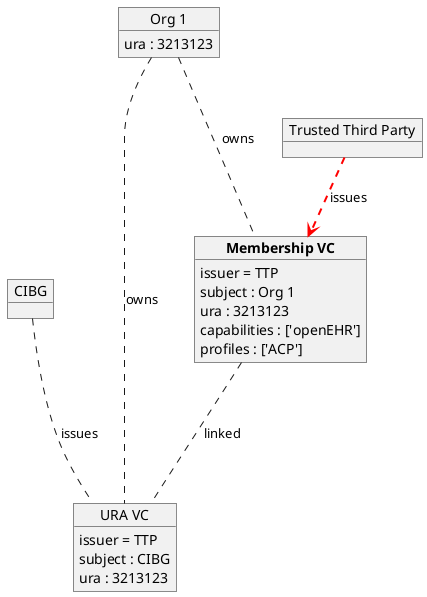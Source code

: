@startuml
object "CIBG" as cibg
object "Trusted Third Party" as ttp
object "URA VC" as ura_vc
object "**Membership VC**" as vc
object "Org 1" as o2



o2 : ura : 3213123

vc : issuer = TTP
vc : subject : Org 1
vc : ura : 3213123
vc : capabilities : ['openEHR']
vc : profiles : ['ACP']

ura_vc : issuer = TTP
ura_vc : subject : CIBG
ura_vc : ura : 3213123

cibg ... ura_vc : issues
ttp -[#red,dashed,thickness=2]-> vc: issues
o2 ... vc: owns
o2 ... ura_vc: owns
vc ... ura_vc : linked

@enduml
